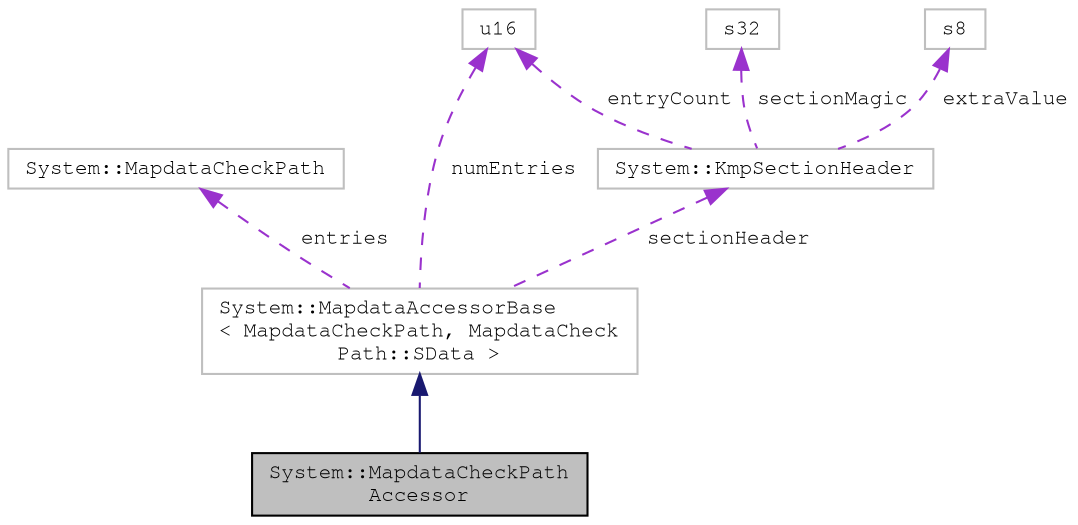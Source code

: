 digraph "System::MapdataCheckPathAccessor"
{
 // LATEX_PDF_SIZE
  edge [fontname="FreeMono",fontsize="10",labelfontname="FreeMono",labelfontsize="10"];
  node [fontname="FreeMono",fontsize="10",shape=record];
  Node1 [label="System::MapdataCheckPath\lAccessor",height=0.2,width=0.4,color="black", fillcolor="grey75", style="filled", fontcolor="black",tooltip=" "];
  Node2 -> Node1 [dir="back",color="midnightblue",fontsize="10",style="solid",fontname="FreeMono"];
  Node2 [label="System::MapdataAccessorBase\l\< MapdataCheckPath, MapdataCheck\lPath::SData \>",height=0.2,width=0.4,color="grey75", fillcolor="white", style="filled",URL="$struct_system_1_1_mapdata_accessor_base.html",tooltip=" "];
  Node3 -> Node2 [dir="back",color="darkorchid3",fontsize="10",style="dashed",label=" entries" ,fontname="FreeMono"];
  Node3 [label="System::MapdataCheckPath",height=0.2,width=0.4,color="grey75", fillcolor="white", style="filled",URL="$class_system_1_1_mapdata_check_path.html",tooltip=" "];
  Node4 -> Node2 [dir="back",color="darkorchid3",fontsize="10",style="dashed",label=" numEntries" ,fontname="FreeMono"];
  Node4 [label="u16",height=0.2,width=0.4,color="grey75", fillcolor="white", style="filled",URL="$classu16.html",tooltip=" "];
  Node5 -> Node2 [dir="back",color="darkorchid3",fontsize="10",style="dashed",label=" sectionHeader" ,fontname="FreeMono"];
  Node5 [label="System::KmpSectionHeader",height=0.2,width=0.4,color="grey75", fillcolor="white", style="filled",URL="$struct_system_1_1_kmp_section_header.html",tooltip=" "];
  Node6 -> Node5 [dir="back",color="darkorchid3",fontsize="10",style="dashed",label=" sectionMagic" ,fontname="FreeMono"];
  Node6 [label="s32",height=0.2,width=0.4,color="grey75", fillcolor="white", style="filled",tooltip=" "];
  Node4 -> Node5 [dir="back",color="darkorchid3",fontsize="10",style="dashed",label=" entryCount" ,fontname="FreeMono"];
  Node7 -> Node5 [dir="back",color="darkorchid3",fontsize="10",style="dashed",label=" extraValue" ,fontname="FreeMono"];
  Node7 [label="s8",height=0.2,width=0.4,color="grey75", fillcolor="white", style="filled",tooltip=" "];
}
